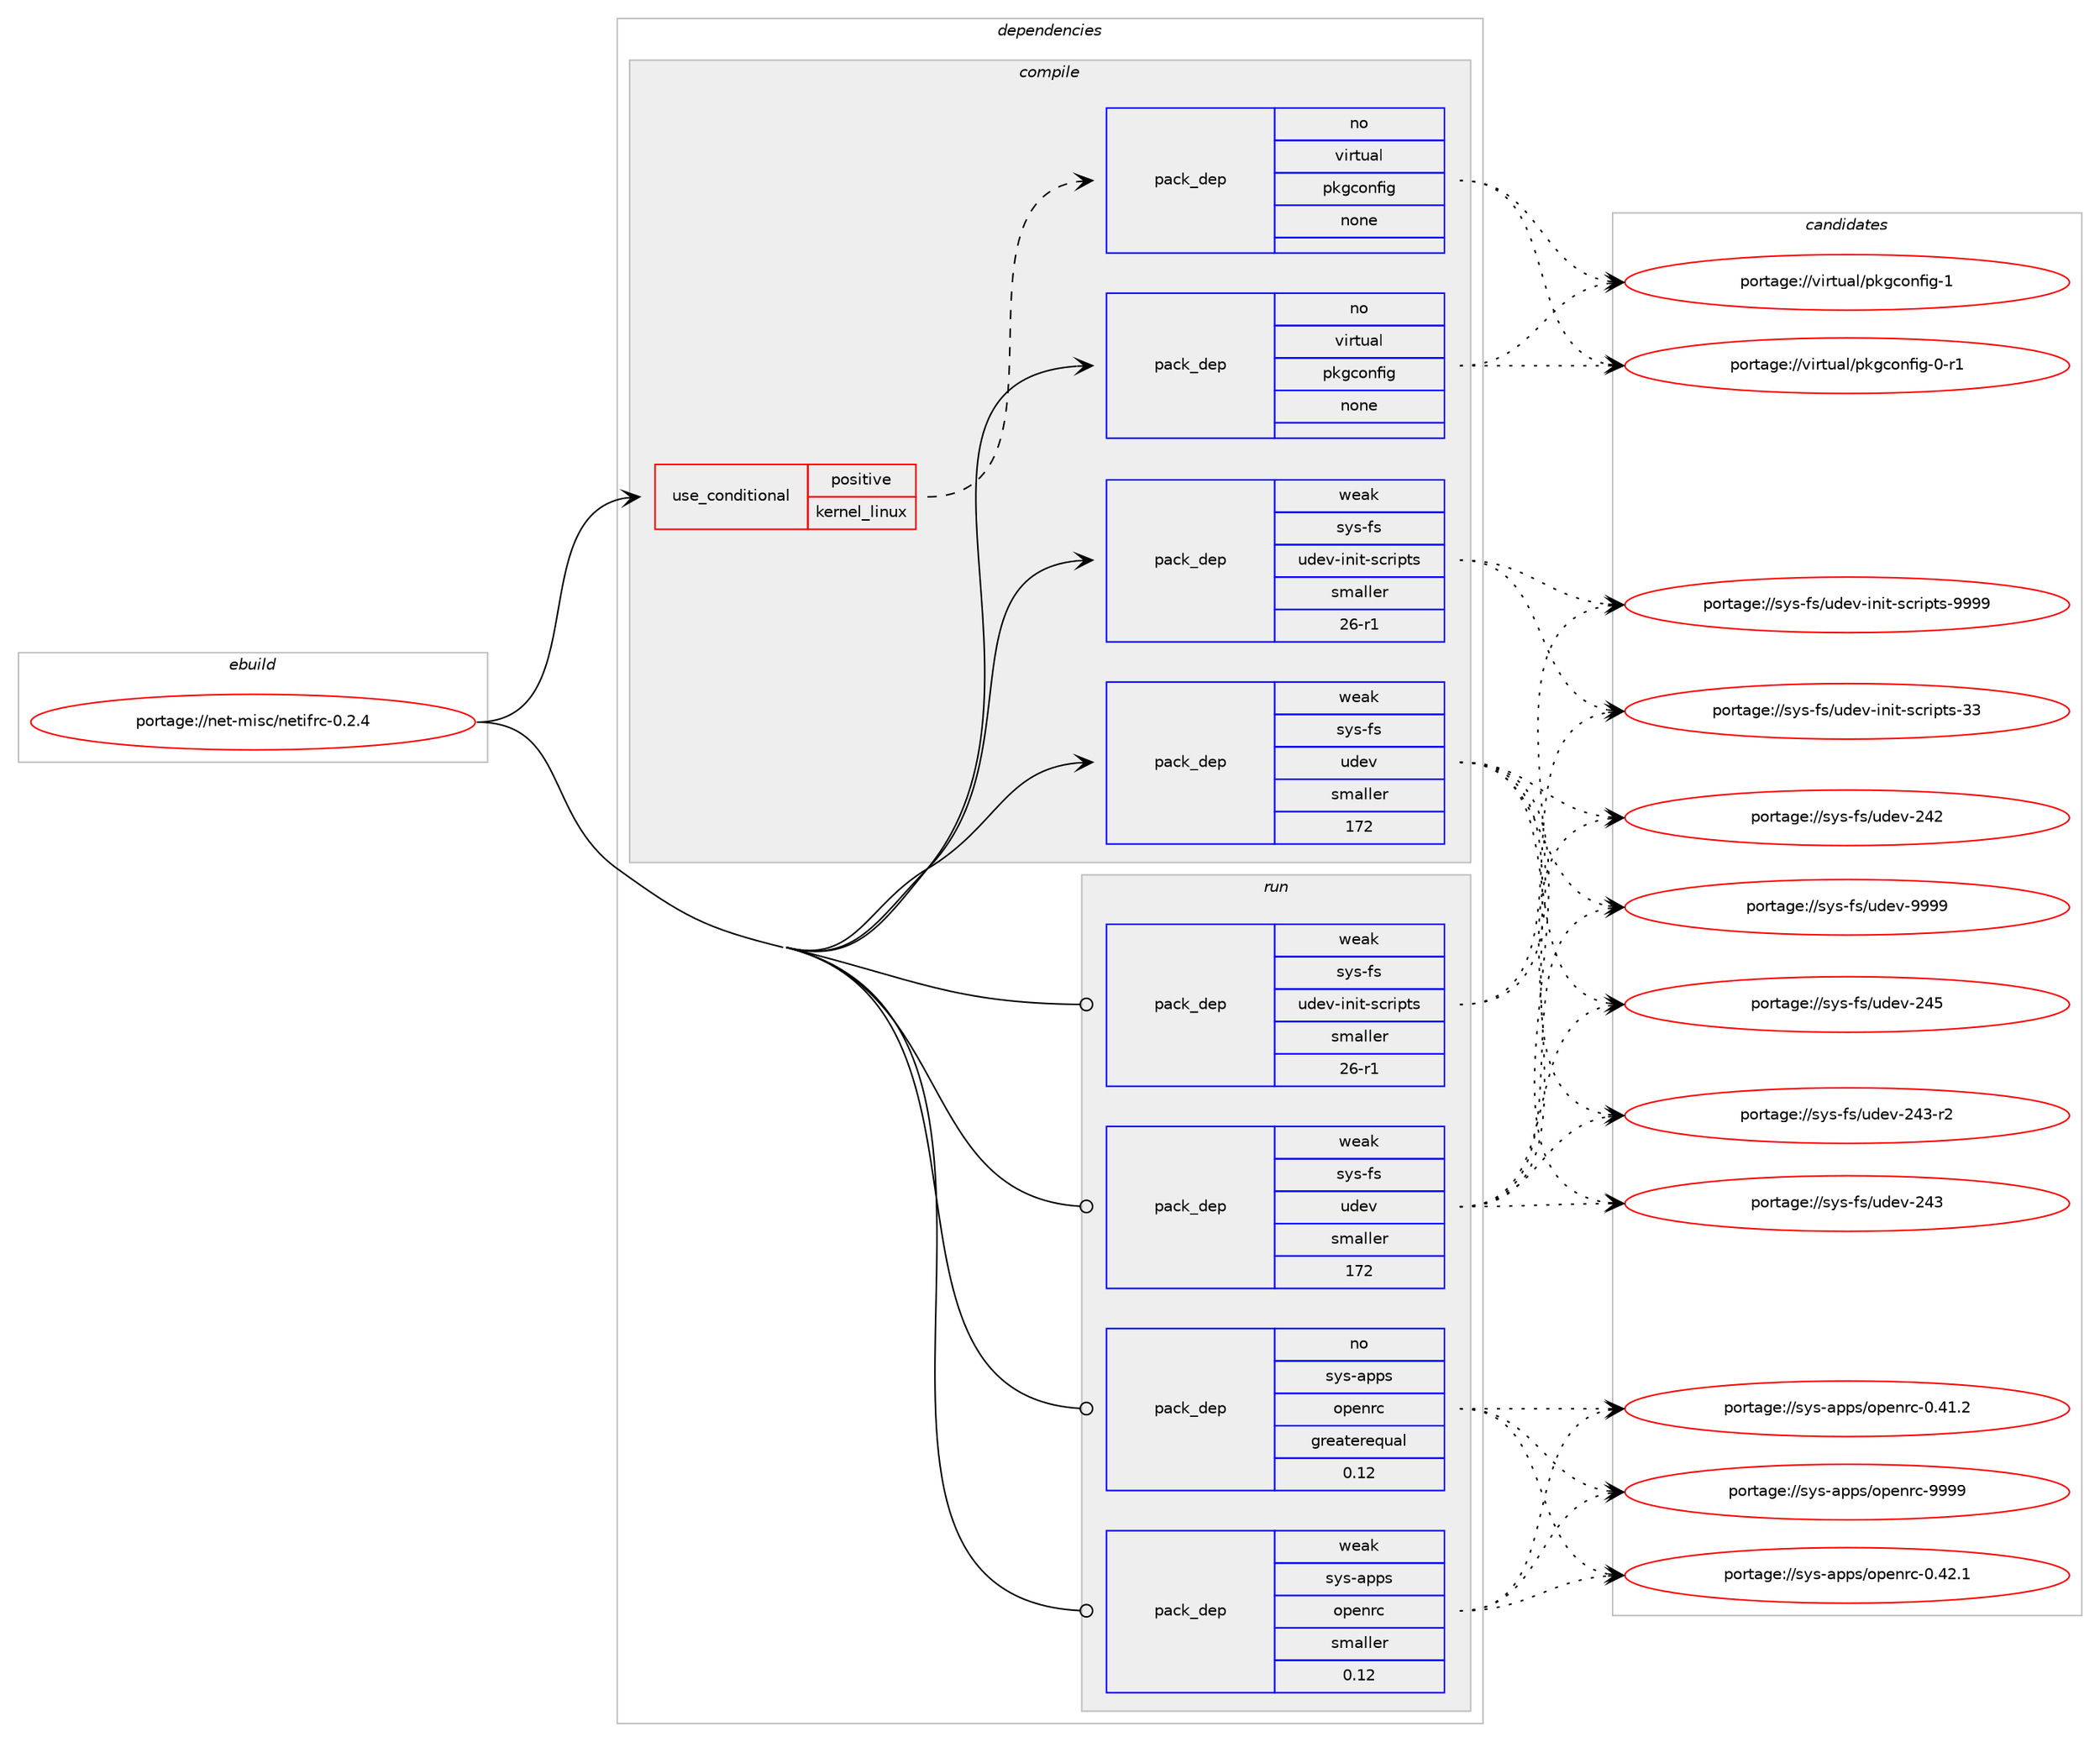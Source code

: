 digraph prolog {

# *************
# Graph options
# *************

newrank=true;
concentrate=true;
compound=true;
graph [rankdir=LR,fontname=Helvetica,fontsize=10,ranksep=1.5];#, ranksep=2.5, nodesep=0.2];
edge  [arrowhead=vee];
node  [fontname=Helvetica,fontsize=10];

# **********
# The ebuild
# **********

subgraph cluster_leftcol {
color=gray;
rank=same;
label=<<i>ebuild</i>>;
id [label="portage://net-misc/netifrc-0.2.4", color=red, width=4, href="../net-misc/netifrc-0.2.4.svg"];
}

# ****************
# The dependencies
# ****************

subgraph cluster_midcol {
color=gray;
label=<<i>dependencies</i>>;
subgraph cluster_compile {
fillcolor="#eeeeee";
style=filled;
label=<<i>compile</i>>;
subgraph cond3533 {
dependency21706 [label=<<TABLE BORDER="0" CELLBORDER="1" CELLSPACING="0" CELLPADDING="4"><TR><TD ROWSPAN="3" CELLPADDING="10">use_conditional</TD></TR><TR><TD>positive</TD></TR><TR><TD>kernel_linux</TD></TR></TABLE>>, shape=none, color=red];
subgraph pack17802 {
dependency21707 [label=<<TABLE BORDER="0" CELLBORDER="1" CELLSPACING="0" CELLPADDING="4" WIDTH="220"><TR><TD ROWSPAN="6" CELLPADDING="30">pack_dep</TD></TR><TR><TD WIDTH="110">no</TD></TR><TR><TD>virtual</TD></TR><TR><TD>pkgconfig</TD></TR><TR><TD>none</TD></TR><TR><TD></TD></TR></TABLE>>, shape=none, color=blue];
}
dependency21706:e -> dependency21707:w [weight=20,style="dashed",arrowhead="vee"];
}
id:e -> dependency21706:w [weight=20,style="solid",arrowhead="vee"];
subgraph pack17803 {
dependency21708 [label=<<TABLE BORDER="0" CELLBORDER="1" CELLSPACING="0" CELLPADDING="4" WIDTH="220"><TR><TD ROWSPAN="6" CELLPADDING="30">pack_dep</TD></TR><TR><TD WIDTH="110">no</TD></TR><TR><TD>virtual</TD></TR><TR><TD>pkgconfig</TD></TR><TR><TD>none</TD></TR><TR><TD></TD></TR></TABLE>>, shape=none, color=blue];
}
id:e -> dependency21708:w [weight=20,style="solid",arrowhead="vee"];
subgraph pack17804 {
dependency21709 [label=<<TABLE BORDER="0" CELLBORDER="1" CELLSPACING="0" CELLPADDING="4" WIDTH="220"><TR><TD ROWSPAN="6" CELLPADDING="30">pack_dep</TD></TR><TR><TD WIDTH="110">weak</TD></TR><TR><TD>sys-fs</TD></TR><TR><TD>udev</TD></TR><TR><TD>smaller</TD></TR><TR><TD>172</TD></TR></TABLE>>, shape=none, color=blue];
}
id:e -> dependency21709:w [weight=20,style="solid",arrowhead="vee"];
subgraph pack17805 {
dependency21710 [label=<<TABLE BORDER="0" CELLBORDER="1" CELLSPACING="0" CELLPADDING="4" WIDTH="220"><TR><TD ROWSPAN="6" CELLPADDING="30">pack_dep</TD></TR><TR><TD WIDTH="110">weak</TD></TR><TR><TD>sys-fs</TD></TR><TR><TD>udev-init-scripts</TD></TR><TR><TD>smaller</TD></TR><TR><TD>26-r1</TD></TR></TABLE>>, shape=none, color=blue];
}
id:e -> dependency21710:w [weight=20,style="solid",arrowhead="vee"];
}
subgraph cluster_compileandrun {
fillcolor="#eeeeee";
style=filled;
label=<<i>compile and run</i>>;
}
subgraph cluster_run {
fillcolor="#eeeeee";
style=filled;
label=<<i>run</i>>;
subgraph pack17806 {
dependency21711 [label=<<TABLE BORDER="0" CELLBORDER="1" CELLSPACING="0" CELLPADDING="4" WIDTH="220"><TR><TD ROWSPAN="6" CELLPADDING="30">pack_dep</TD></TR><TR><TD WIDTH="110">no</TD></TR><TR><TD>sys-apps</TD></TR><TR><TD>openrc</TD></TR><TR><TD>greaterequal</TD></TR><TR><TD>0.12</TD></TR></TABLE>>, shape=none, color=blue];
}
id:e -> dependency21711:w [weight=20,style="solid",arrowhead="odot"];
subgraph pack17807 {
dependency21712 [label=<<TABLE BORDER="0" CELLBORDER="1" CELLSPACING="0" CELLPADDING="4" WIDTH="220"><TR><TD ROWSPAN="6" CELLPADDING="30">pack_dep</TD></TR><TR><TD WIDTH="110">weak</TD></TR><TR><TD>sys-apps</TD></TR><TR><TD>openrc</TD></TR><TR><TD>smaller</TD></TR><TR><TD>0.12</TD></TR></TABLE>>, shape=none, color=blue];
}
id:e -> dependency21712:w [weight=20,style="solid",arrowhead="odot"];
subgraph pack17808 {
dependency21713 [label=<<TABLE BORDER="0" CELLBORDER="1" CELLSPACING="0" CELLPADDING="4" WIDTH="220"><TR><TD ROWSPAN="6" CELLPADDING="30">pack_dep</TD></TR><TR><TD WIDTH="110">weak</TD></TR><TR><TD>sys-fs</TD></TR><TR><TD>udev</TD></TR><TR><TD>smaller</TD></TR><TR><TD>172</TD></TR></TABLE>>, shape=none, color=blue];
}
id:e -> dependency21713:w [weight=20,style="solid",arrowhead="odot"];
subgraph pack17809 {
dependency21714 [label=<<TABLE BORDER="0" CELLBORDER="1" CELLSPACING="0" CELLPADDING="4" WIDTH="220"><TR><TD ROWSPAN="6" CELLPADDING="30">pack_dep</TD></TR><TR><TD WIDTH="110">weak</TD></TR><TR><TD>sys-fs</TD></TR><TR><TD>udev-init-scripts</TD></TR><TR><TD>smaller</TD></TR><TR><TD>26-r1</TD></TR></TABLE>>, shape=none, color=blue];
}
id:e -> dependency21714:w [weight=20,style="solid",arrowhead="odot"];
}
}

# **************
# The candidates
# **************

subgraph cluster_choices {
rank=same;
color=gray;
label=<<i>candidates</i>>;

subgraph choice17802 {
color=black;
nodesep=1;
choice1181051141161179710847112107103991111101021051034549 [label="portage://virtual/pkgconfig-1", color=red, width=4,href="../virtual/pkgconfig-1.svg"];
choice11810511411611797108471121071039911111010210510345484511449 [label="portage://virtual/pkgconfig-0-r1", color=red, width=4,href="../virtual/pkgconfig-0-r1.svg"];
dependency21707:e -> choice1181051141161179710847112107103991111101021051034549:w [style=dotted,weight="100"];
dependency21707:e -> choice11810511411611797108471121071039911111010210510345484511449:w [style=dotted,weight="100"];
}
subgraph choice17803 {
color=black;
nodesep=1;
choice1181051141161179710847112107103991111101021051034549 [label="portage://virtual/pkgconfig-1", color=red, width=4,href="../virtual/pkgconfig-1.svg"];
choice11810511411611797108471121071039911111010210510345484511449 [label="portage://virtual/pkgconfig-0-r1", color=red, width=4,href="../virtual/pkgconfig-0-r1.svg"];
dependency21708:e -> choice1181051141161179710847112107103991111101021051034549:w [style=dotted,weight="100"];
dependency21708:e -> choice11810511411611797108471121071039911111010210510345484511449:w [style=dotted,weight="100"];
}
subgraph choice17804 {
color=black;
nodesep=1;
choice11512111545102115471171001011184557575757 [label="portage://sys-fs/udev-9999", color=red, width=4,href="../sys-fs/udev-9999.svg"];
choice115121115451021154711710010111845505253 [label="portage://sys-fs/udev-245", color=red, width=4,href="../sys-fs/udev-245.svg"];
choice1151211154510211547117100101118455052514511450 [label="portage://sys-fs/udev-243-r2", color=red, width=4,href="../sys-fs/udev-243-r2.svg"];
choice115121115451021154711710010111845505251 [label="portage://sys-fs/udev-243", color=red, width=4,href="../sys-fs/udev-243.svg"];
choice115121115451021154711710010111845505250 [label="portage://sys-fs/udev-242", color=red, width=4,href="../sys-fs/udev-242.svg"];
dependency21709:e -> choice11512111545102115471171001011184557575757:w [style=dotted,weight="100"];
dependency21709:e -> choice115121115451021154711710010111845505253:w [style=dotted,weight="100"];
dependency21709:e -> choice1151211154510211547117100101118455052514511450:w [style=dotted,weight="100"];
dependency21709:e -> choice115121115451021154711710010111845505251:w [style=dotted,weight="100"];
dependency21709:e -> choice115121115451021154711710010111845505250:w [style=dotted,weight="100"];
}
subgraph choice17805 {
color=black;
nodesep=1;
choice11512111545102115471171001011184510511010511645115991141051121161154557575757 [label="portage://sys-fs/udev-init-scripts-9999", color=red, width=4,href="../sys-fs/udev-init-scripts-9999.svg"];
choice1151211154510211547117100101118451051101051164511599114105112116115455151 [label="portage://sys-fs/udev-init-scripts-33", color=red, width=4,href="../sys-fs/udev-init-scripts-33.svg"];
dependency21710:e -> choice11512111545102115471171001011184510511010511645115991141051121161154557575757:w [style=dotted,weight="100"];
dependency21710:e -> choice1151211154510211547117100101118451051101051164511599114105112116115455151:w [style=dotted,weight="100"];
}
subgraph choice17806 {
color=black;
nodesep=1;
choice115121115459711211211547111112101110114994557575757 [label="portage://sys-apps/openrc-9999", color=red, width=4,href="../sys-apps/openrc-9999.svg"];
choice1151211154597112112115471111121011101149945484652504649 [label="portage://sys-apps/openrc-0.42.1", color=red, width=4,href="../sys-apps/openrc-0.42.1.svg"];
choice1151211154597112112115471111121011101149945484652494650 [label="portage://sys-apps/openrc-0.41.2", color=red, width=4,href="../sys-apps/openrc-0.41.2.svg"];
dependency21711:e -> choice115121115459711211211547111112101110114994557575757:w [style=dotted,weight="100"];
dependency21711:e -> choice1151211154597112112115471111121011101149945484652504649:w [style=dotted,weight="100"];
dependency21711:e -> choice1151211154597112112115471111121011101149945484652494650:w [style=dotted,weight="100"];
}
subgraph choice17807 {
color=black;
nodesep=1;
choice115121115459711211211547111112101110114994557575757 [label="portage://sys-apps/openrc-9999", color=red, width=4,href="../sys-apps/openrc-9999.svg"];
choice1151211154597112112115471111121011101149945484652504649 [label="portage://sys-apps/openrc-0.42.1", color=red, width=4,href="../sys-apps/openrc-0.42.1.svg"];
choice1151211154597112112115471111121011101149945484652494650 [label="portage://sys-apps/openrc-0.41.2", color=red, width=4,href="../sys-apps/openrc-0.41.2.svg"];
dependency21712:e -> choice115121115459711211211547111112101110114994557575757:w [style=dotted,weight="100"];
dependency21712:e -> choice1151211154597112112115471111121011101149945484652504649:w [style=dotted,weight="100"];
dependency21712:e -> choice1151211154597112112115471111121011101149945484652494650:w [style=dotted,weight="100"];
}
subgraph choice17808 {
color=black;
nodesep=1;
choice11512111545102115471171001011184557575757 [label="portage://sys-fs/udev-9999", color=red, width=4,href="../sys-fs/udev-9999.svg"];
choice115121115451021154711710010111845505253 [label="portage://sys-fs/udev-245", color=red, width=4,href="../sys-fs/udev-245.svg"];
choice1151211154510211547117100101118455052514511450 [label="portage://sys-fs/udev-243-r2", color=red, width=4,href="../sys-fs/udev-243-r2.svg"];
choice115121115451021154711710010111845505251 [label="portage://sys-fs/udev-243", color=red, width=4,href="../sys-fs/udev-243.svg"];
choice115121115451021154711710010111845505250 [label="portage://sys-fs/udev-242", color=red, width=4,href="../sys-fs/udev-242.svg"];
dependency21713:e -> choice11512111545102115471171001011184557575757:w [style=dotted,weight="100"];
dependency21713:e -> choice115121115451021154711710010111845505253:w [style=dotted,weight="100"];
dependency21713:e -> choice1151211154510211547117100101118455052514511450:w [style=dotted,weight="100"];
dependency21713:e -> choice115121115451021154711710010111845505251:w [style=dotted,weight="100"];
dependency21713:e -> choice115121115451021154711710010111845505250:w [style=dotted,weight="100"];
}
subgraph choice17809 {
color=black;
nodesep=1;
choice11512111545102115471171001011184510511010511645115991141051121161154557575757 [label="portage://sys-fs/udev-init-scripts-9999", color=red, width=4,href="../sys-fs/udev-init-scripts-9999.svg"];
choice1151211154510211547117100101118451051101051164511599114105112116115455151 [label="portage://sys-fs/udev-init-scripts-33", color=red, width=4,href="../sys-fs/udev-init-scripts-33.svg"];
dependency21714:e -> choice11512111545102115471171001011184510511010511645115991141051121161154557575757:w [style=dotted,weight="100"];
dependency21714:e -> choice1151211154510211547117100101118451051101051164511599114105112116115455151:w [style=dotted,weight="100"];
}
}

}
